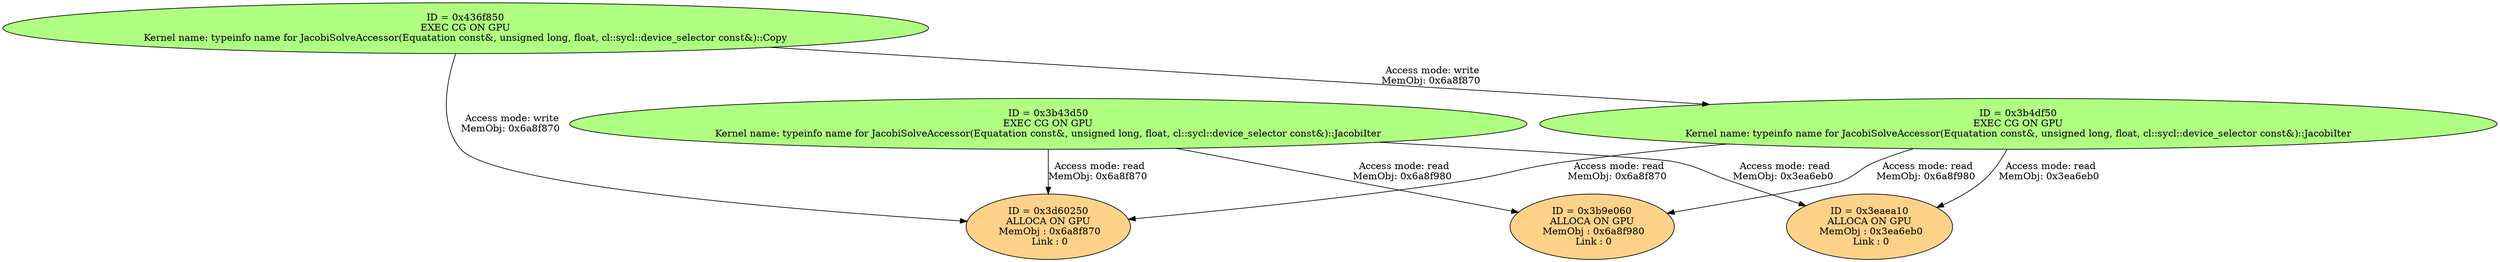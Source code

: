 strict digraph {
"0x436f850" [style=filled, fillcolor="#AFFF82", label="ID = 0x436f850\nEXEC CG ON GPU\nKernel name: typeinfo name for JacobiSolveAccessor(Equatation const&, unsigned long, float, cl::sycl::device_selector const&)::Copy\n"];
  "0x436f850" -> "0x3d60250" [ label = "Access mode: write\nMemObj: 0x6a8f870 " ]
  "0x436f850" -> "0x3b4df50" [ label = "Access mode: write\nMemObj: 0x6a8f870 " ]
"0x3b4df50" [style=filled, fillcolor="#AFFF82", label="ID = 0x3b4df50\nEXEC CG ON GPU\nKernel name: typeinfo name for JacobiSolveAccessor(Equatation const&, unsigned long, float, cl::sycl::device_selector const&)::JacobiIter\n"];
  "0x3b4df50" -> "0x3b9e060" [ label = "Access mode: read\nMemObj: 0x6a8f980 " ]
  "0x3b4df50" -> "0x3eaea10" [ label = "Access mode: read\nMemObj: 0x3ea6eb0 " ]
  "0x3b4df50" -> "0x3d60250" [ label = "Access mode: read\nMemObj: 0x6a8f870 " ]
"0x3b43d50" [style=filled, fillcolor="#AFFF82", label="ID = 0x3b43d50\nEXEC CG ON GPU\nKernel name: typeinfo name for JacobiSolveAccessor(Equatation const&, unsigned long, float, cl::sycl::device_selector const&)::JacobiIter\n"];
  "0x3b43d50" -> "0x3b9e060" [ label = "Access mode: read\nMemObj: 0x6a8f980 " ]
  "0x3b43d50" -> "0x3eaea10" [ label = "Access mode: read\nMemObj: 0x3ea6eb0 " ]
  "0x3b43d50" -> "0x3d60250" [ label = "Access mode: read\nMemObj: 0x6a8f870 " ]
"0x3b9e060" [style=filled, fillcolor="#FFD28A", label="ID = 0x3b9e060\nALLOCA ON GPU\n MemObj : 0x6a8f980\n Link : 0\n"];
"0x3eaea10" [style=filled, fillcolor="#FFD28A", label="ID = 0x3eaea10\nALLOCA ON GPU\n MemObj : 0x3ea6eb0\n Link : 0\n"];
"0x3d60250" [style=filled, fillcolor="#FFD28A", label="ID = 0x3d60250\nALLOCA ON GPU\n MemObj : 0x6a8f870\n Link : 0\n"];
}
